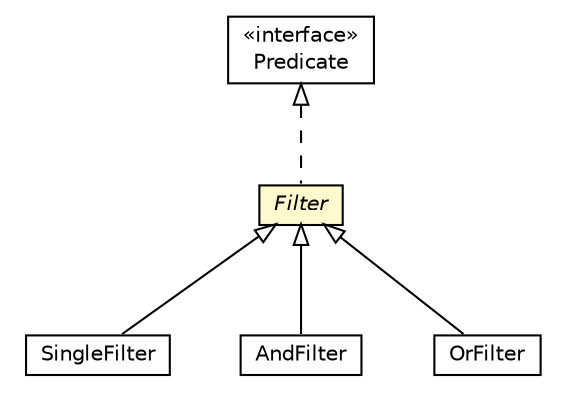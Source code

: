 #!/usr/local/bin/dot
#
# Class diagram 
# Generated by UMLGraph version R5_6-24-gf6e263 (http://www.umlgraph.org/)
#

digraph G {
	edge [fontname="Helvetica",fontsize=10,labelfontname="Helvetica",labelfontsize=10];
	node [fontname="Helvetica",fontsize=10,shape=plaintext];
	nodesep=0.25;
	ranksep=0.5;
	// net.trajano.doxdb.jsonpath.Filter
	c1732 [label=<<table title="net.trajano.doxdb.jsonpath.Filter" border="0" cellborder="1" cellspacing="0" cellpadding="2" port="p" bgcolor="lemonChiffon" href="./Filter.html">
		<tr><td><table border="0" cellspacing="0" cellpadding="1">
<tr><td align="center" balign="center"><font face="Helvetica-Oblique"> Filter </font></td></tr>
		</table></td></tr>
		</table>>, URL="./Filter.html", fontname="Helvetica", fontcolor="black", fontsize=10.0];
	// net.trajano.doxdb.jsonpath.Filter.SingleFilter
	c1733 [label=<<table title="net.trajano.doxdb.jsonpath.Filter.SingleFilter" border="0" cellborder="1" cellspacing="0" cellpadding="2" port="p" href="./Filter.SingleFilter.html">
		<tr><td><table border="0" cellspacing="0" cellpadding="1">
<tr><td align="center" balign="center"> SingleFilter </td></tr>
		</table></td></tr>
		</table>>, URL="./Filter.SingleFilter.html", fontname="Helvetica", fontcolor="black", fontsize=10.0];
	// net.trajano.doxdb.jsonpath.Filter.AndFilter
	c1734 [label=<<table title="net.trajano.doxdb.jsonpath.Filter.AndFilter" border="0" cellborder="1" cellspacing="0" cellpadding="2" port="p" href="./Filter.AndFilter.html">
		<tr><td><table border="0" cellspacing="0" cellpadding="1">
<tr><td align="center" balign="center"> AndFilter </td></tr>
		</table></td></tr>
		</table>>, URL="./Filter.AndFilter.html", fontname="Helvetica", fontcolor="black", fontsize=10.0];
	// net.trajano.doxdb.jsonpath.Filter.OrFilter
	c1735 [label=<<table title="net.trajano.doxdb.jsonpath.Filter.OrFilter" border="0" cellborder="1" cellspacing="0" cellpadding="2" port="p" href="./Filter.OrFilter.html">
		<tr><td><table border="0" cellspacing="0" cellpadding="1">
<tr><td align="center" balign="center"> OrFilter </td></tr>
		</table></td></tr>
		</table>>, URL="./Filter.OrFilter.html", fontname="Helvetica", fontcolor="black", fontsize=10.0];
	// net.trajano.doxdb.jsonpath.Predicate
	c1750 [label=<<table title="net.trajano.doxdb.jsonpath.Predicate" border="0" cellborder="1" cellspacing="0" cellpadding="2" port="p" href="./Predicate.html">
		<tr><td><table border="0" cellspacing="0" cellpadding="1">
<tr><td align="center" balign="center"> &#171;interface&#187; </td></tr>
<tr><td align="center" balign="center"> Predicate </td></tr>
		</table></td></tr>
		</table>>, URL="./Predicate.html", fontname="Helvetica", fontcolor="black", fontsize=10.0];
	//net.trajano.doxdb.jsonpath.Filter implements net.trajano.doxdb.jsonpath.Predicate
	c1750:p -> c1732:p [dir=back,arrowtail=empty,style=dashed];
	//net.trajano.doxdb.jsonpath.Filter.SingleFilter extends net.trajano.doxdb.jsonpath.Filter
	c1732:p -> c1733:p [dir=back,arrowtail=empty];
	//net.trajano.doxdb.jsonpath.Filter.AndFilter extends net.trajano.doxdb.jsonpath.Filter
	c1732:p -> c1734:p [dir=back,arrowtail=empty];
	//net.trajano.doxdb.jsonpath.Filter.OrFilter extends net.trajano.doxdb.jsonpath.Filter
	c1732:p -> c1735:p [dir=back,arrowtail=empty];
}

